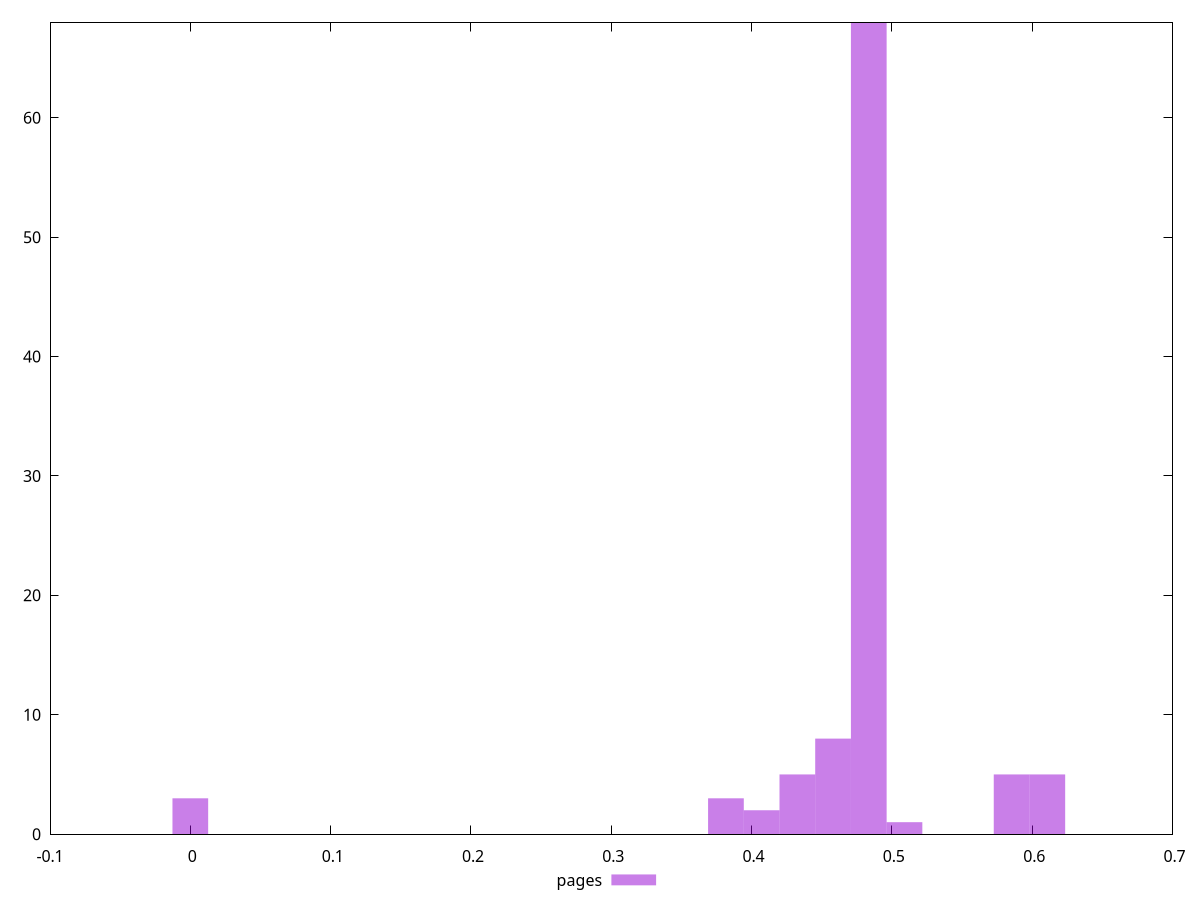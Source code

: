 $_pages <<EOF
0 3
0.48353491455115966 68
0.45808570852215125 8
0.6107809446962016 5
0.43263650249314284 5
0.40718729646413443 2
0.5853317386671932 5
0.381738090435126 3
0.5089841205801681 1
EOF
set key outside below
set terminal pngcairo
set output "report_00005_2020-11-02T22-26-11.212Z/speed-index/pages//hist.png"
set yrange [0:68]
set boxwidth 0.025449206029008402
set style fill transparent solid 0.5 noborder
plot $_pages title "pages" with boxes ,